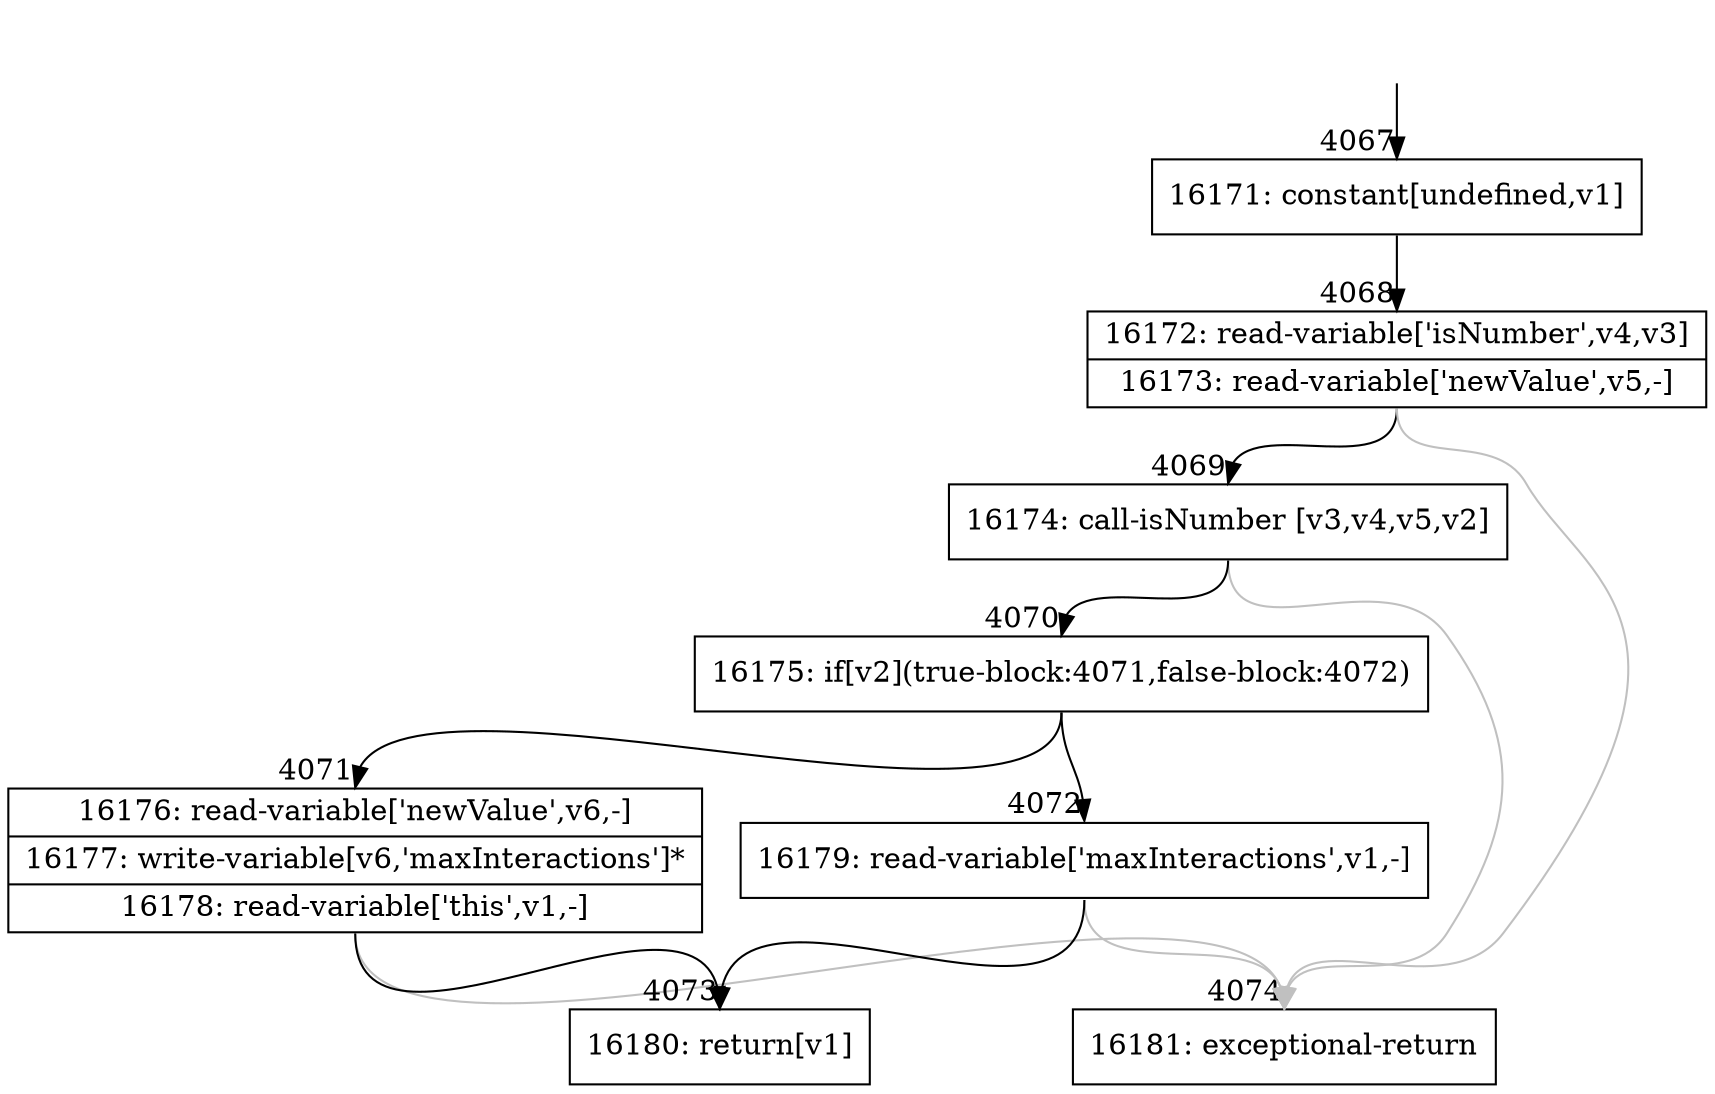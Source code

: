 digraph {
rankdir="TD"
BB_entry177[shape=none,label=""];
BB_entry177 -> BB4067 [tailport=s, headport=n, headlabel="    4067"]
BB4067 [shape=record label="{16171: constant[undefined,v1]}" ] 
BB4067 -> BB4068 [tailport=s, headport=n, headlabel="      4068"]
BB4068 [shape=record label="{16172: read-variable['isNumber',v4,v3]|16173: read-variable['newValue',v5,-]}" ] 
BB4068 -> BB4069 [tailport=s, headport=n, headlabel="      4069"]
BB4068 -> BB4074 [tailport=s, headport=n, color=gray, headlabel="      4074"]
BB4069 [shape=record label="{16174: call-isNumber [v3,v4,v5,v2]}" ] 
BB4069 -> BB4070 [tailport=s, headport=n, headlabel="      4070"]
BB4069 -> BB4074 [tailport=s, headport=n, color=gray]
BB4070 [shape=record label="{16175: if[v2](true-block:4071,false-block:4072)}" ] 
BB4070 -> BB4071 [tailport=s, headport=n, headlabel="      4071"]
BB4070 -> BB4072 [tailport=s, headport=n, headlabel="      4072"]
BB4071 [shape=record label="{16176: read-variable['newValue',v6,-]|16177: write-variable[v6,'maxInteractions']*|16178: read-variable['this',v1,-]}" ] 
BB4071 -> BB4073 [tailport=s, headport=n, headlabel="      4073"]
BB4071 -> BB4074 [tailport=s, headport=n, color=gray]
BB4072 [shape=record label="{16179: read-variable['maxInteractions',v1,-]}" ] 
BB4072 -> BB4073 [tailport=s, headport=n]
BB4072 -> BB4074 [tailport=s, headport=n, color=gray]
BB4073 [shape=record label="{16180: return[v1]}" ] 
BB4074 [shape=record label="{16181: exceptional-return}" ] 
//#$~ 5604
}
